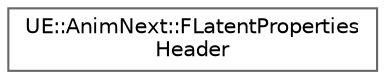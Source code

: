 digraph "Graphical Class Hierarchy"
{
 // INTERACTIVE_SVG=YES
 // LATEX_PDF_SIZE
  bgcolor="transparent";
  edge [fontname=Helvetica,fontsize=10,labelfontname=Helvetica,labelfontsize=10];
  node [fontname=Helvetica,fontsize=10,shape=box,height=0.2,width=0.4];
  rankdir="LR";
  Node0 [id="Node000000",label="UE::AnimNext::FLatentProperties\lHeader",height=0.2,width=0.4,color="grey40", fillcolor="white", style="filled",URL="$d8/ddd/structUE_1_1AnimNext_1_1FLatentPropertiesHeader.html",tooltip="Latent Properties Header Holds metadata about the stored latent properties."];
}
